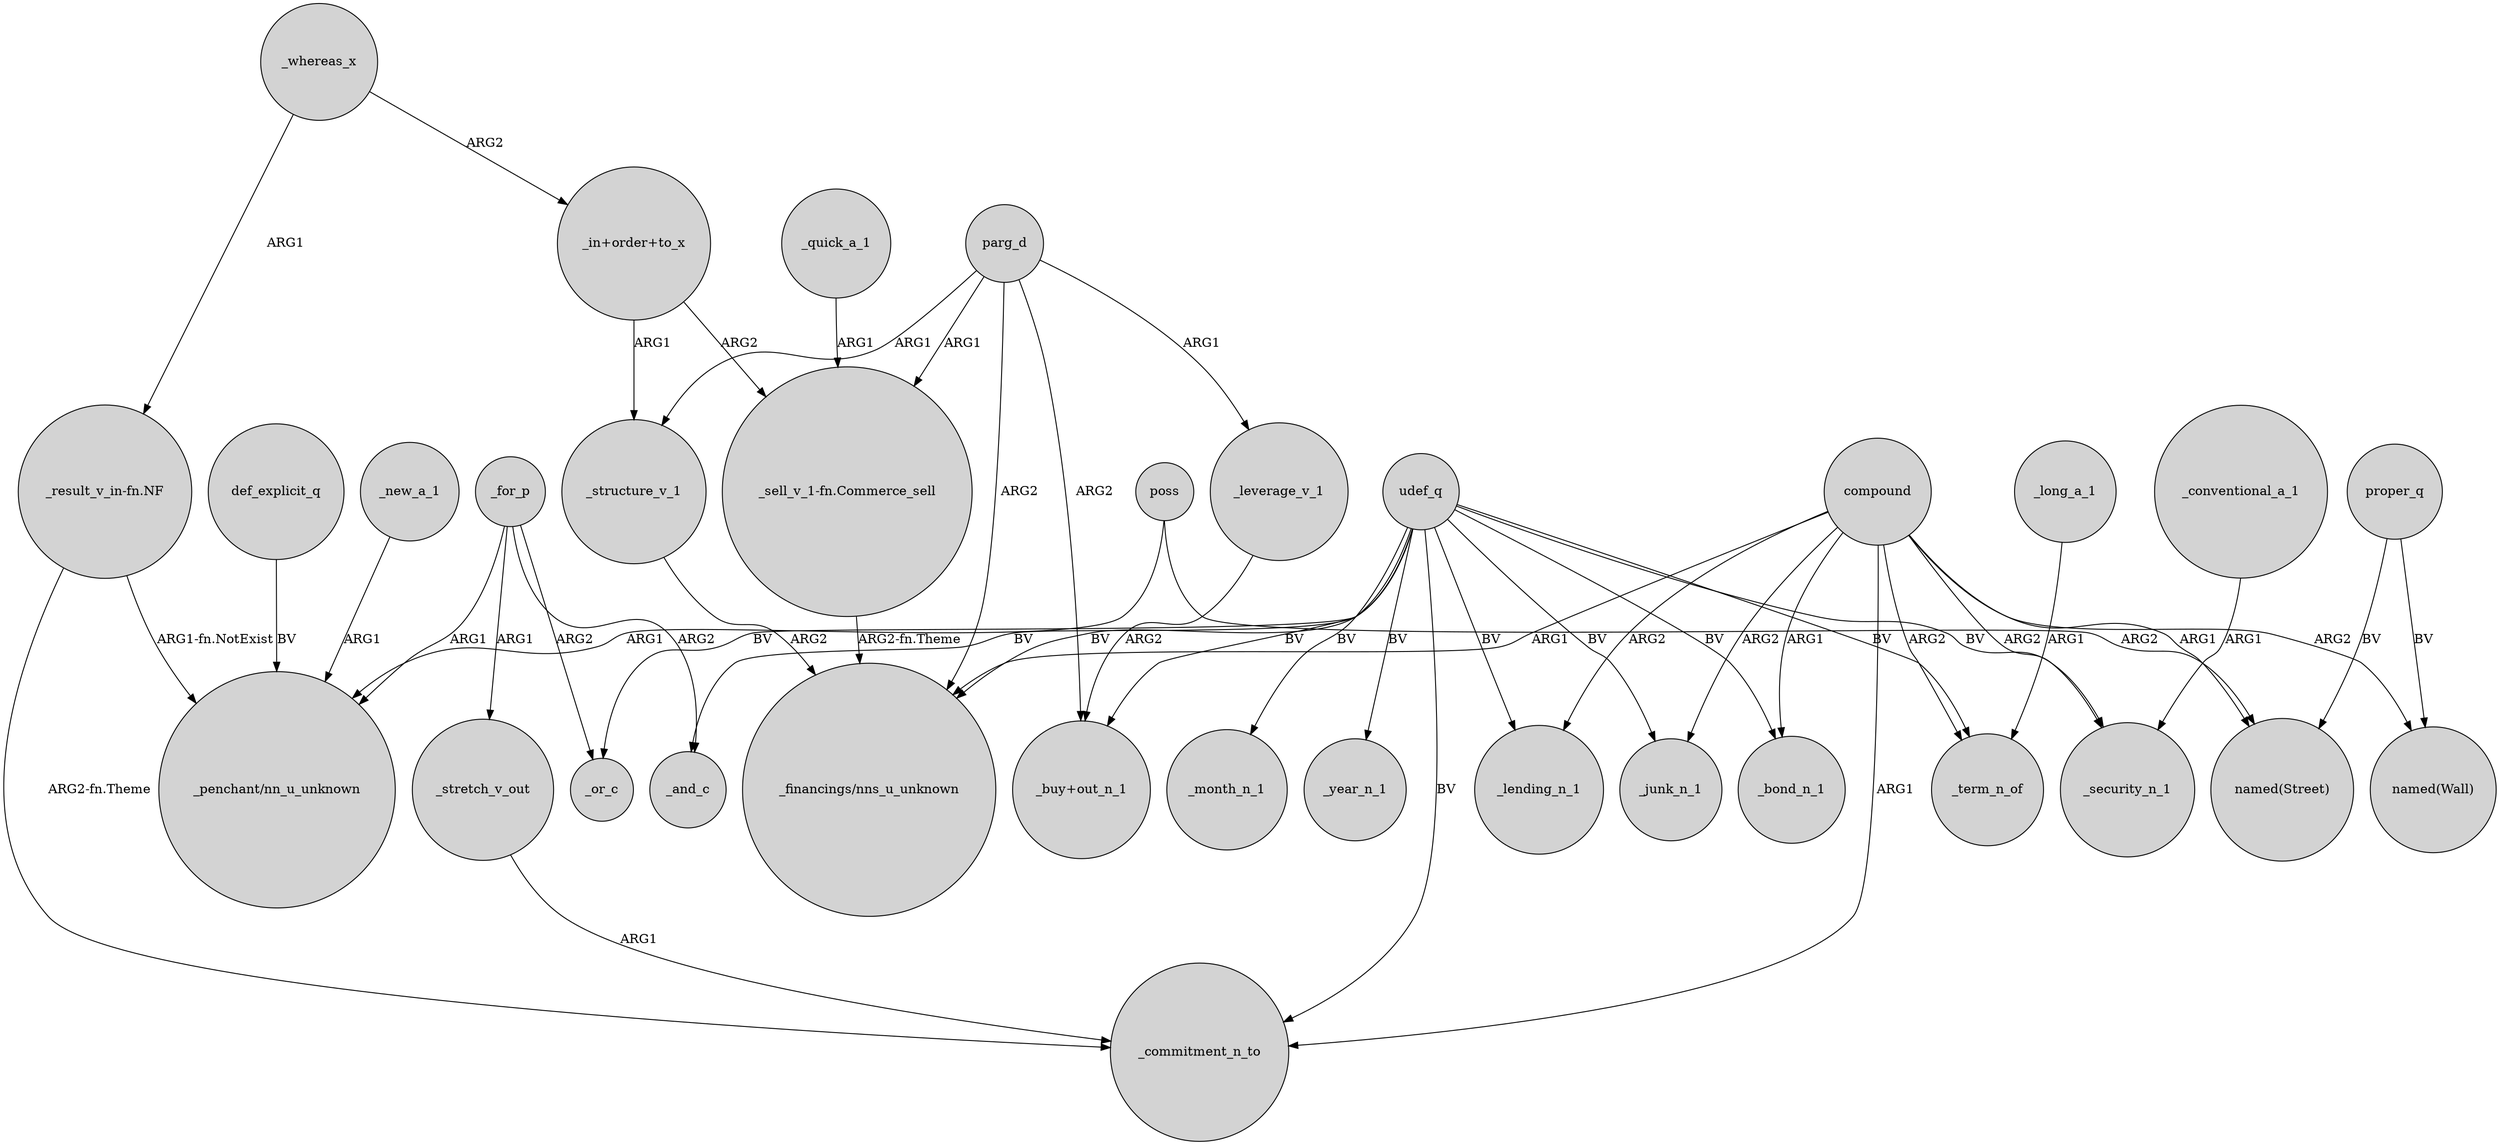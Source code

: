 digraph {
	node [shape=circle style=filled]
	"_result_v_in-fn.NF" -> "_penchant/nn_u_unknown" [label="ARG1-fn.NotExist"]
	udef_q -> "_financings/nns_u_unknown" [label=BV]
	"_sell_v_1-fn.Commerce_sell" -> "_financings/nns_u_unknown" [label="ARG2-fn.Theme"]
	udef_q -> _lending_n_1 [label=BV]
	_quick_a_1 -> "_sell_v_1-fn.Commerce_sell" [label=ARG1]
	_for_p -> _or_c [label=ARG2]
	udef_q -> _commitment_n_to [label=BV]
	compound -> _term_n_of [label=ARG2]
	def_explicit_q -> "_penchant/nn_u_unknown" [label=BV]
	compound -> "named(Street)" [label=ARG1]
	proper_q -> "named(Wall)" [label=BV]
	_new_a_1 -> "_penchant/nn_u_unknown" [label=ARG1]
	compound -> _security_n_1 [label=ARG2]
	compound -> _bond_n_1 [label=ARG1]
	parg_d -> "_sell_v_1-fn.Commerce_sell" [label=ARG1]
	poss -> "_penchant/nn_u_unknown" [label=ARG1]
	_for_p -> _and_c [label=ARG2]
	_for_p -> _stretch_v_out [label=ARG1]
	compound -> _junk_n_1 [label=ARG2]
	"_result_v_in-fn.NF" -> _commitment_n_to [label="ARG2-fn.Theme"]
	parg_d -> "_buy+out_n_1" [label=ARG2]
	udef_q -> _or_c [label=BV]
	udef_q -> _month_n_1 [label=BV]
	_conventional_a_1 -> _security_n_1 [label=ARG1]
	udef_q -> "_buy+out_n_1" [label=BV]
	_for_p -> "_penchant/nn_u_unknown" [label=ARG1]
	proper_q -> "named(Street)" [label=BV]
	parg_d -> _leverage_v_1 [label=ARG1]
	udef_q -> _junk_n_1 [label=BV]
	udef_q -> _bond_n_1 [label=BV]
	compound -> "named(Wall)" [label=ARG2]
	compound -> _commitment_n_to [label=ARG1]
	udef_q -> _term_n_of [label=BV]
	"_in+order+to_x" -> _structure_v_1 [label=ARG1]
	_stretch_v_out -> _commitment_n_to [label=ARG1]
	compound -> _lending_n_1 [label=ARG2]
	_whereas_x -> "_in+order+to_x" [label=ARG2]
	_whereas_x -> "_result_v_in-fn.NF" [label=ARG1]
	_leverage_v_1 -> "_buy+out_n_1" [label=ARG2]
	parg_d -> "_financings/nns_u_unknown" [label=ARG2]
	_structure_v_1 -> "_financings/nns_u_unknown" [label=ARG2]
	udef_q -> _year_n_1 [label=BV]
	"_in+order+to_x" -> "_sell_v_1-fn.Commerce_sell" [label=ARG2]
	udef_q -> _and_c [label=BV]
	compound -> "_financings/nns_u_unknown" [label=ARG1]
	_long_a_1 -> _term_n_of [label=ARG1]
	udef_q -> _security_n_1 [label=BV]
	poss -> "named(Street)" [label=ARG2]
	parg_d -> _structure_v_1 [label=ARG1]
}
